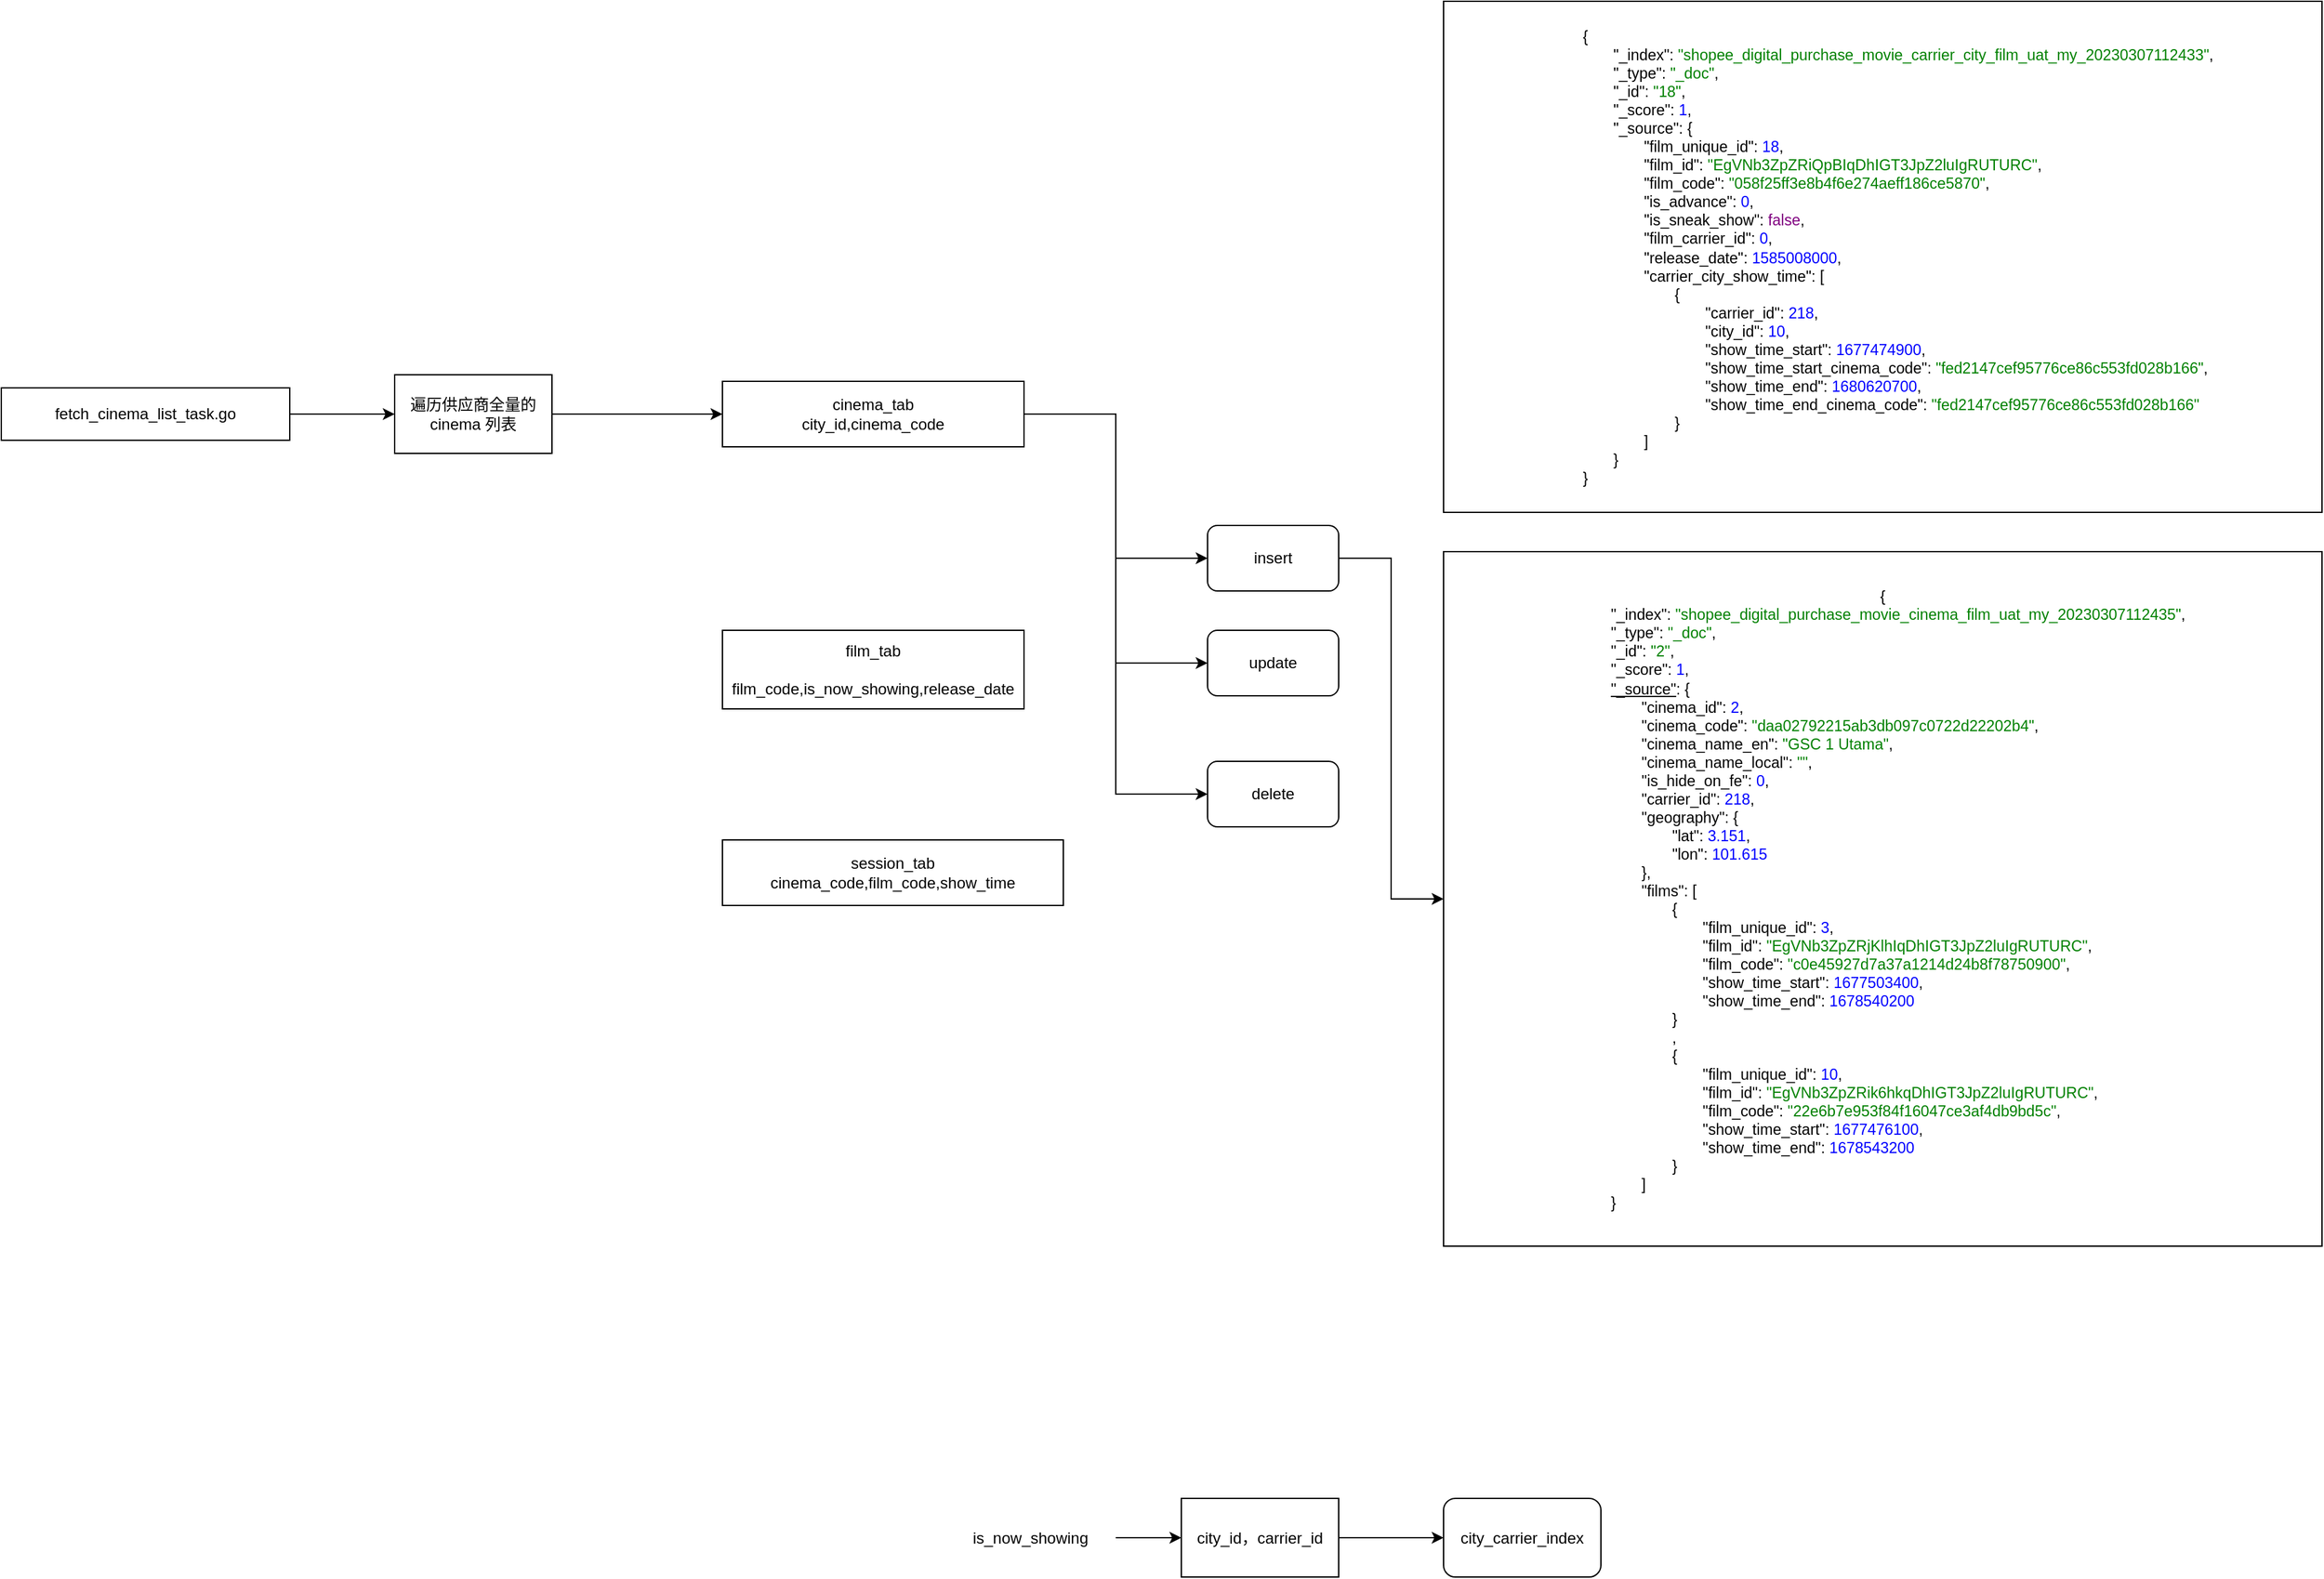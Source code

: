 <mxfile version="21.2.1" type="github" pages="2">
  <diagram name="第 1 页" id="KXvRIJieRz1xJ87ILZrd">
    <mxGraphModel dx="3645" dy="836" grid="1" gridSize="10" guides="1" tooltips="1" connect="1" arrows="1" fold="1" page="1" pageScale="1" pageWidth="2339" pageHeight="3300" math="0" shadow="0">
      <root>
        <mxCell id="0" />
        <mxCell id="1" parent="0" />
        <mxCell id="7sC5b3kH_huM1lef9ynQ-4" style="edgeStyle=orthogonalEdgeStyle;rounded=1;orthogonalLoop=1;jettySize=auto;html=1;exitX=1;exitY=0.5;exitDx=0;exitDy=0;entryX=0;entryY=0.5;entryDx=0;entryDy=0;" parent="1" source="7sC5b3kH_huM1lef9ynQ-1" target="7sC5b3kH_huM1lef9ynQ-2" edge="1">
          <mxGeometry relative="1" as="geometry" />
        </mxCell>
        <mxCell id="7sC5b3kH_huM1lef9ynQ-1" value="fetch_cinema_list_task.go" style="rounded=0;whiteSpace=wrap;html=1;" parent="1" vertex="1">
          <mxGeometry x="-190" y="555" width="220" height="40" as="geometry" />
        </mxCell>
        <mxCell id="7sC5b3kH_huM1lef9ynQ-8" style="edgeStyle=orthogonalEdgeStyle;rounded=0;orthogonalLoop=1;jettySize=auto;html=1;exitX=1;exitY=0.5;exitDx=0;exitDy=0;entryX=0;entryY=0.5;entryDx=0;entryDy=0;" parent="1" source="7sC5b3kH_huM1lef9ynQ-2" target="7sC5b3kH_huM1lef9ynQ-7" edge="1">
          <mxGeometry relative="1" as="geometry" />
        </mxCell>
        <mxCell id="7sC5b3kH_huM1lef9ynQ-2" value="遍历供应商全量的cinema 列表" style="rounded=0;whiteSpace=wrap;html=1;" parent="1" vertex="1">
          <mxGeometry x="110" y="545" width="120" height="60" as="geometry" />
        </mxCell>
        <mxCell id="7sC5b3kH_huM1lef9ynQ-18" style="edgeStyle=orthogonalEdgeStyle;rounded=0;orthogonalLoop=1;jettySize=auto;html=1;exitX=1;exitY=0.5;exitDx=0;exitDy=0;entryX=0;entryY=0.5;entryDx=0;entryDy=0;" parent="1" source="7sC5b3kH_huM1lef9ynQ-7" target="7sC5b3kH_huM1lef9ynQ-16" edge="1">
          <mxGeometry relative="1" as="geometry" />
        </mxCell>
        <mxCell id="7sC5b3kH_huM1lef9ynQ-19" style="edgeStyle=orthogonalEdgeStyle;rounded=0;orthogonalLoop=1;jettySize=auto;html=1;exitX=1;exitY=0.5;exitDx=0;exitDy=0;entryX=0;entryY=0.5;entryDx=0;entryDy=0;" parent="1" source="7sC5b3kH_huM1lef9ynQ-7" target="7sC5b3kH_huM1lef9ynQ-17" edge="1">
          <mxGeometry relative="1" as="geometry" />
        </mxCell>
        <mxCell id="7sC5b3kH_huM1lef9ynQ-24" style="edgeStyle=orthogonalEdgeStyle;rounded=0;orthogonalLoop=1;jettySize=auto;html=1;exitX=1;exitY=0.5;exitDx=0;exitDy=0;entryX=0;entryY=0.5;entryDx=0;entryDy=0;" parent="1" source="7sC5b3kH_huM1lef9ynQ-7" target="7sC5b3kH_huM1lef9ynQ-23" edge="1">
          <mxGeometry relative="1" as="geometry" />
        </mxCell>
        <mxCell id="7sC5b3kH_huM1lef9ynQ-7" value="cinema_tab&lt;br&gt;city_id,cinema_code" style="rounded=0;whiteSpace=wrap;html=1;" parent="1" vertex="1">
          <mxGeometry x="360" y="550" width="230" height="50" as="geometry" />
        </mxCell>
        <mxCell id="7sC5b3kH_huM1lef9ynQ-11" value="film_tab&lt;br&gt;&lt;br&gt;film_code,is_now_showing,release_date" style="rounded=0;whiteSpace=wrap;html=1;" parent="1" vertex="1">
          <mxGeometry x="360" y="740" width="230" height="60" as="geometry" />
        </mxCell>
        <mxCell id="7sC5b3kH_huM1lef9ynQ-12" value="session_tab&lt;br&gt;cinema_code,film_code,show_time" style="rounded=0;whiteSpace=wrap;html=1;" parent="1" vertex="1">
          <mxGeometry x="360" y="900" width="260" height="50" as="geometry" />
        </mxCell>
        <mxCell id="7sC5b3kH_huM1lef9ynQ-13" value="&lt;meta charset=&quot;utf-8&quot;&gt;&lt;ul style=&quot;margin: 0px; padding: 0px 0px 0px 2em; list-style: none; color: rgb(0, 0, 0); font-family: Verdana, sans-serif; font-size: 11.68px; font-style: normal; font-variant-ligatures: normal; font-variant-caps: normal; font-weight: 400; letter-spacing: normal; orphans: 2; text-align: left; text-indent: 0px; text-transform: none; widows: 2; word-spacing: 0px; -webkit-text-stroke-width: 0px; text-decoration-thickness: initial; text-decoration-style: initial; text-decoration-color: initial;&quot; class=&quot;uiJsonPretty-array&quot;&gt;&lt;li style=&quot;padding: 0px; margin: 0px;&quot; class=&quot;expando&quot;&gt;{&lt;ul style=&quot;margin: 0px; padding: 0px 0px 0px 2em; list-style: none;&quot; class=&quot;uiJsonPretty-object&quot;&gt;&lt;li style=&quot;padding: 0px; margin: 0px;&quot; class=&quot;&quot;&gt;&lt;span class=&quot;uiJsonPretty-name&quot;&gt;&quot;_index&quot;&lt;/span&gt;:&lt;span&gt;&amp;nbsp;&lt;/span&gt;&lt;span style=&quot;color: green;&quot; class=&quot;uiJsonPretty-string&quot;&gt;&quot;shopee_digital_purchase_movie_carrier_city_film_uat_my_20230307112433&quot;&lt;/span&gt;,&lt;/li&gt;&lt;li style=&quot;padding: 0px; margin: 0px;&quot; class=&quot;&quot;&gt;&lt;span class=&quot;uiJsonPretty-name&quot;&gt;&quot;_type&quot;&lt;/span&gt;:&lt;span&gt;&amp;nbsp;&lt;/span&gt;&lt;span style=&quot;color: green;&quot; class=&quot;uiJsonPretty-string&quot;&gt;&quot;_doc&quot;&lt;/span&gt;,&lt;/li&gt;&lt;li style=&quot;padding: 0px; margin: 0px;&quot; class=&quot;&quot;&gt;&lt;span class=&quot;uiJsonPretty-name&quot;&gt;&quot;_id&quot;&lt;/span&gt;:&lt;span&gt;&amp;nbsp;&lt;/span&gt;&lt;span style=&quot;color: green;&quot; class=&quot;uiJsonPretty-string&quot;&gt;&quot;18&quot;&lt;/span&gt;,&lt;/li&gt;&lt;li style=&quot;padding: 0px; margin: 0px;&quot; class=&quot;&quot;&gt;&lt;span class=&quot;uiJsonPretty-name&quot;&gt;&quot;_score&quot;&lt;/span&gt;:&lt;span&gt;&amp;nbsp;&lt;/span&gt;&lt;span style=&quot;color: blue;&quot; class=&quot;uiJsonPretty-number&quot;&gt;1&lt;/span&gt;,&lt;/li&gt;&lt;li style=&quot;padding: 0px; margin: 0px;&quot; class=&quot;expando&quot;&gt;&lt;span style=&quot;cursor: pointer;&quot; class=&quot;uiJsonPretty-name&quot;&gt;&quot;_source&quot;&lt;/span&gt;:&lt;span&gt;&amp;nbsp;&lt;/span&gt;{&lt;ul style=&quot;margin: 0px; padding: 0px 0px 0px 2em; list-style: none;&quot; class=&quot;uiJsonPretty-object&quot;&gt;&lt;li style=&quot;padding: 0px; margin: 0px;&quot; class=&quot;&quot;&gt;&lt;span class=&quot;uiJsonPretty-name&quot;&gt;&quot;film_unique_id&quot;&lt;/span&gt;:&lt;span&gt;&amp;nbsp;&lt;/span&gt;&lt;span style=&quot;color: blue;&quot; class=&quot;uiJsonPretty-number&quot;&gt;18&lt;/span&gt;,&lt;/li&gt;&lt;li style=&quot;padding: 0px; margin: 0px;&quot; class=&quot;&quot;&gt;&lt;span class=&quot;uiJsonPretty-name&quot;&gt;&quot;film_id&quot;&lt;/span&gt;:&lt;span&gt;&amp;nbsp;&lt;/span&gt;&lt;span style=&quot;color: green;&quot; class=&quot;uiJsonPretty-string&quot;&gt;&quot;EgVNb3ZpZRiQpBIqDhIGT3JpZ2luIgRUTURC&quot;&lt;/span&gt;,&lt;/li&gt;&lt;li style=&quot;padding: 0px; margin: 0px;&quot; class=&quot;&quot;&gt;&lt;span class=&quot;uiJsonPretty-name&quot;&gt;&quot;film_code&quot;&lt;/span&gt;:&lt;span&gt;&amp;nbsp;&lt;/span&gt;&lt;span style=&quot;color: green;&quot; class=&quot;uiJsonPretty-string&quot;&gt;&quot;058f25ff3e8b4f6e274aeff186ce5870&quot;&lt;/span&gt;,&lt;/li&gt;&lt;li style=&quot;padding: 0px; margin: 0px;&quot; class=&quot;&quot;&gt;&lt;span class=&quot;uiJsonPretty-name&quot;&gt;&quot;is_advance&quot;&lt;/span&gt;:&lt;span&gt;&amp;nbsp;&lt;/span&gt;&lt;span style=&quot;color: blue;&quot; class=&quot;uiJsonPretty-number&quot;&gt;0&lt;/span&gt;,&lt;/li&gt;&lt;li style=&quot;padding: 0px; margin: 0px;&quot; class=&quot;&quot;&gt;&lt;span class=&quot;uiJsonPretty-name&quot;&gt;&quot;is_sneak_show&quot;&lt;/span&gt;:&lt;span&gt;&amp;nbsp;&lt;/span&gt;&lt;span style=&quot;color: purple;&quot; class=&quot;uiJsonPretty-boolean&quot;&gt;false&lt;/span&gt;,&lt;/li&gt;&lt;li style=&quot;padding: 0px; margin: 0px;&quot; class=&quot;&quot;&gt;&lt;span class=&quot;uiJsonPretty-name&quot;&gt;&quot;film_carrier_id&quot;&lt;/span&gt;:&lt;span&gt;&amp;nbsp;&lt;/span&gt;&lt;span style=&quot;color: blue;&quot; class=&quot;uiJsonPretty-number&quot;&gt;0&lt;/span&gt;,&lt;/li&gt;&lt;li style=&quot;padding: 0px; margin: 0px;&quot; class=&quot;&quot;&gt;&lt;span class=&quot;uiJsonPretty-name&quot;&gt;&quot;release_date&quot;&lt;/span&gt;:&lt;span&gt;&amp;nbsp;&lt;/span&gt;&lt;span style=&quot;color: blue;&quot; class=&quot;uiJsonPretty-number&quot;&gt;1585008000&lt;/span&gt;,&lt;/li&gt;&lt;li style=&quot;padding: 0px; margin: 0px;&quot; class=&quot;expando&quot;&gt;&lt;span style=&quot;cursor: pointer;&quot; class=&quot;uiJsonPretty-name&quot;&gt;&quot;carrier_city_show_time&quot;&lt;/span&gt;:&lt;span&gt;&amp;nbsp;&lt;/span&gt;[&lt;ul style=&quot;margin: 0px; padding: 0px 0px 0px 2em; list-style: none;&quot; class=&quot;uiJsonPretty-array&quot;&gt;&lt;li style=&quot;padding: 0px; margin: 0px;&quot; class=&quot;expando&quot;&gt;{&lt;ul style=&quot;margin: 0px; padding: 0px 0px 0px 2em; list-style: none;&quot; class=&quot;uiJsonPretty-object&quot;&gt;&lt;li style=&quot;padding: 0px; margin: 0px;&quot; class=&quot;&quot;&gt;&lt;span class=&quot;uiJsonPretty-name&quot;&gt;&quot;carrier_id&quot;&lt;/span&gt;:&lt;span&gt;&amp;nbsp;&lt;/span&gt;&lt;span style=&quot;color: blue;&quot; class=&quot;uiJsonPretty-number&quot;&gt;218&lt;/span&gt;,&lt;/li&gt;&lt;li style=&quot;padding: 0px; margin: 0px;&quot; class=&quot;&quot;&gt;&lt;span class=&quot;uiJsonPretty-name&quot;&gt;&quot;city_id&quot;&lt;/span&gt;:&lt;span&gt;&amp;nbsp;&lt;/span&gt;&lt;span style=&quot;color: blue;&quot; class=&quot;uiJsonPretty-number&quot;&gt;10&lt;/span&gt;,&lt;/li&gt;&lt;li style=&quot;padding: 0px; margin: 0px;&quot; class=&quot;&quot;&gt;&lt;span class=&quot;uiJsonPretty-name&quot;&gt;&quot;show_time_start&quot;&lt;/span&gt;:&lt;span&gt;&amp;nbsp;&lt;/span&gt;&lt;span style=&quot;color: blue;&quot; class=&quot;uiJsonPretty-number&quot;&gt;1677474900&lt;/span&gt;,&lt;/li&gt;&lt;li style=&quot;padding: 0px; margin: 0px;&quot; class=&quot;&quot;&gt;&lt;span class=&quot;uiJsonPretty-name&quot;&gt;&quot;show_time_start_cinema_code&quot;&lt;/span&gt;:&lt;span&gt;&amp;nbsp;&lt;/span&gt;&lt;span style=&quot;color: green;&quot; class=&quot;uiJsonPretty-string&quot;&gt;&quot;fed2147cef95776ce86c553fd028b166&quot;&lt;/span&gt;,&lt;/li&gt;&lt;li style=&quot;padding: 0px; margin: 0px;&quot; class=&quot;&quot;&gt;&lt;span class=&quot;uiJsonPretty-name&quot;&gt;&quot;show_time_end&quot;&lt;/span&gt;:&lt;span&gt;&amp;nbsp;&lt;/span&gt;&lt;span style=&quot;color: blue;&quot; class=&quot;uiJsonPretty-number&quot;&gt;1680620700&lt;/span&gt;,&lt;/li&gt;&lt;li style=&quot;padding: 0px; margin: 0px;&quot; class=&quot;&quot;&gt;&lt;span class=&quot;uiJsonPretty-name&quot;&gt;&quot;show_time_end_cinema_code&quot;&lt;/span&gt;:&lt;span&gt;&amp;nbsp;&lt;/span&gt;&lt;span style=&quot;color: green;&quot; class=&quot;uiJsonPretty-string&quot;&gt;&quot;fed2147cef95776ce86c553fd028b166&quot;&lt;/span&gt;&lt;/li&gt;&lt;/ul&gt;}&lt;/li&gt;&lt;/ul&gt;]&lt;/li&gt;&lt;/ul&gt;}&lt;/li&gt;&lt;/ul&gt;}&lt;/li&gt;&lt;/ul&gt;" style="rounded=0;whiteSpace=wrap;html=1;" parent="1" vertex="1">
          <mxGeometry x="910" y="260" width="670" height="390" as="geometry" />
        </mxCell>
        <mxCell id="7sC5b3kH_huM1lef9ynQ-14" value="{&lt;ul style=&quot;margin: 0px; padding: 0px 0px 0px 2em; list-style: none; font-family: Verdana, sans-serif; font-size: 11.68px; text-align: left;&quot; class=&quot;uiJsonPretty-object&quot;&gt;&lt;li style=&quot;padding: 0px; margin: 0px;&quot; class=&quot;&quot;&gt;&lt;span class=&quot;uiJsonPretty-name&quot;&gt;&quot;_index&quot;&lt;/span&gt;:&amp;nbsp;&lt;span style=&quot;color: green;&quot; class=&quot;uiJsonPretty-string&quot;&gt;&quot;shopee_digital_purchase_movie_cinema_film_uat_my_20230307112435&quot;&lt;/span&gt;,&lt;/li&gt;&lt;li style=&quot;padding: 0px; margin: 0px;&quot; class=&quot;&quot;&gt;&lt;span class=&quot;uiJsonPretty-name&quot;&gt;&quot;_type&quot;&lt;/span&gt;:&amp;nbsp;&lt;span style=&quot;color: green;&quot; class=&quot;uiJsonPretty-string&quot;&gt;&quot;_doc&quot;&lt;/span&gt;,&lt;/li&gt;&lt;li style=&quot;padding: 0px; margin: 0px;&quot; class=&quot;&quot;&gt;&lt;span class=&quot;uiJsonPretty-name&quot;&gt;&quot;_id&quot;&lt;/span&gt;:&amp;nbsp;&lt;span style=&quot;color: green;&quot; class=&quot;uiJsonPretty-string&quot;&gt;&quot;2&quot;&lt;/span&gt;,&lt;/li&gt;&lt;li style=&quot;padding: 0px; margin: 0px;&quot; class=&quot;&quot;&gt;&lt;span class=&quot;uiJsonPretty-name&quot;&gt;&quot;_score&quot;&lt;/span&gt;:&amp;nbsp;&lt;span style=&quot;color: blue;&quot; class=&quot;uiJsonPretty-number&quot;&gt;1&lt;/span&gt;,&lt;/li&gt;&lt;li style=&quot;padding: 0px; margin: 0px;&quot; class=&quot;expando&quot;&gt;&lt;span style=&quot;cursor: pointer; text-decoration-line: underline;&quot; class=&quot;uiJsonPretty-name&quot;&gt;&quot;_source&quot;&lt;/span&gt;:&amp;nbsp;{&lt;ul style=&quot;margin: 0px; padding: 0px 0px 0px 2em; list-style: none;&quot; class=&quot;uiJsonPretty-object&quot;&gt;&lt;li style=&quot;padding: 0px; margin: 0px;&quot; class=&quot;&quot;&gt;&lt;span class=&quot;uiJsonPretty-name&quot;&gt;&quot;cinema_id&quot;&lt;/span&gt;:&amp;nbsp;&lt;span style=&quot;color: blue;&quot; class=&quot;uiJsonPretty-number&quot;&gt;2&lt;/span&gt;,&lt;/li&gt;&lt;li style=&quot;padding: 0px; margin: 0px;&quot; class=&quot;&quot;&gt;&lt;span class=&quot;uiJsonPretty-name&quot;&gt;&quot;cinema_code&quot;&lt;/span&gt;:&amp;nbsp;&lt;span style=&quot;color: green;&quot; class=&quot;uiJsonPretty-string&quot;&gt;&quot;daa02792215ab3db097c0722d22202b4&quot;&lt;/span&gt;,&lt;/li&gt;&lt;li style=&quot;padding: 0px; margin: 0px;&quot; class=&quot;&quot;&gt;&lt;span class=&quot;uiJsonPretty-name&quot;&gt;&quot;cinema_name_en&quot;&lt;/span&gt;:&amp;nbsp;&lt;span style=&quot;color: green;&quot; class=&quot;uiJsonPretty-string&quot;&gt;&quot;GSC 1 Utama&quot;&lt;/span&gt;,&lt;/li&gt;&lt;li style=&quot;padding: 0px; margin: 0px;&quot; class=&quot;&quot;&gt;&lt;span class=&quot;uiJsonPretty-name&quot;&gt;&quot;cinema_name_local&quot;&lt;/span&gt;:&amp;nbsp;&lt;span style=&quot;color: green;&quot; class=&quot;uiJsonPretty-string&quot;&gt;&quot;&quot;&lt;/span&gt;,&lt;/li&gt;&lt;li style=&quot;padding: 0px; margin: 0px;&quot; class=&quot;&quot;&gt;&lt;span class=&quot;uiJsonPretty-name&quot;&gt;&quot;is_hide_on_fe&quot;&lt;/span&gt;:&amp;nbsp;&lt;span style=&quot;color: blue;&quot; class=&quot;uiJsonPretty-number&quot;&gt;0&lt;/span&gt;,&lt;/li&gt;&lt;li style=&quot;padding: 0px; margin: 0px;&quot; class=&quot;&quot;&gt;&lt;span class=&quot;uiJsonPretty-name&quot;&gt;&quot;carrier_id&quot;&lt;/span&gt;:&amp;nbsp;&lt;span style=&quot;color: blue;&quot; class=&quot;uiJsonPretty-number&quot;&gt;218&lt;/span&gt;,&lt;/li&gt;&lt;li style=&quot;padding: 0px; margin: 0px;&quot; class=&quot;expando&quot;&gt;&lt;span style=&quot;cursor: pointer;&quot; class=&quot;uiJsonPretty-name&quot;&gt;&quot;geography&quot;&lt;/span&gt;:&amp;nbsp;{&lt;ul style=&quot;margin: 0px; padding: 0px 0px 0px 2em; list-style: none;&quot; class=&quot;uiJsonPretty-object&quot;&gt;&lt;li style=&quot;padding: 0px; margin: 0px;&quot; class=&quot;&quot;&gt;&lt;span class=&quot;uiJsonPretty-name&quot;&gt;&quot;lat&quot;&lt;/span&gt;:&amp;nbsp;&lt;span style=&quot;color: blue;&quot; class=&quot;uiJsonPretty-number&quot;&gt;3.151&lt;/span&gt;,&lt;/li&gt;&lt;li style=&quot;padding: 0px; margin: 0px;&quot; class=&quot;&quot;&gt;&lt;span class=&quot;uiJsonPretty-name&quot;&gt;&quot;lon&quot;&lt;/span&gt;:&amp;nbsp;&lt;span style=&quot;color: blue;&quot; class=&quot;uiJsonPretty-number&quot;&gt;101.615&lt;/span&gt;&lt;/li&gt;&lt;/ul&gt;},&lt;/li&gt;&lt;li style=&quot;padding: 0px; margin: 0px;&quot; class=&quot;expando&quot;&gt;&lt;span style=&quot;cursor: pointer;&quot; class=&quot;uiJsonPretty-name&quot;&gt;&quot;films&quot;&lt;/span&gt;:&amp;nbsp;[&lt;ul style=&quot;margin: 0px; padding: 0px 0px 0px 2em; list-style: none;&quot; class=&quot;uiJsonPretty-array&quot;&gt;&lt;li style=&quot;padding: 0px; margin: 0px;&quot; class=&quot;expando&quot;&gt;{&lt;ul style=&quot;margin: 0px; padding: 0px 0px 0px 2em; list-style: none;&quot; class=&quot;uiJsonPretty-object&quot;&gt;&lt;li style=&quot;padding: 0px; margin: 0px;&quot; class=&quot;&quot;&gt;&lt;span class=&quot;uiJsonPretty-name&quot;&gt;&quot;film_unique_id&quot;&lt;/span&gt;:&amp;nbsp;&lt;span style=&quot;color: blue;&quot; class=&quot;uiJsonPretty-number&quot;&gt;3&lt;/span&gt;,&lt;/li&gt;&lt;li style=&quot;padding: 0px; margin: 0px;&quot; class=&quot;&quot;&gt;&lt;span class=&quot;uiJsonPretty-name&quot;&gt;&quot;film_id&quot;&lt;/span&gt;:&amp;nbsp;&lt;span style=&quot;color: green;&quot; class=&quot;uiJsonPretty-string&quot;&gt;&quot;EgVNb3ZpZRjKlhIqDhIGT3JpZ2luIgRUTURC&quot;&lt;/span&gt;,&lt;/li&gt;&lt;li style=&quot;padding: 0px; margin: 0px;&quot; class=&quot;&quot;&gt;&lt;span class=&quot;uiJsonPretty-name&quot;&gt;&quot;film_code&quot;&lt;/span&gt;:&amp;nbsp;&lt;span style=&quot;color: green;&quot; class=&quot;uiJsonPretty-string&quot;&gt;&quot;c0e45927d7a37a1214d24b8f78750900&quot;&lt;/span&gt;,&lt;/li&gt;&lt;li style=&quot;padding: 0px; margin: 0px;&quot; class=&quot;&quot;&gt;&lt;span class=&quot;uiJsonPretty-name&quot;&gt;&quot;show_time_start&quot;&lt;/span&gt;:&amp;nbsp;&lt;span style=&quot;color: blue;&quot; class=&quot;uiJsonPretty-number&quot;&gt;1677503400&lt;/span&gt;,&lt;/li&gt;&lt;li style=&quot;padding: 0px; margin: 0px;&quot; class=&quot;&quot;&gt;&lt;span class=&quot;uiJsonPretty-name&quot;&gt;&quot;show_time_end&quot;&lt;/span&gt;:&amp;nbsp;&lt;span style=&quot;color: blue;&quot; class=&quot;uiJsonPretty-number&quot;&gt;1678540200&lt;/span&gt;&lt;/li&gt;&lt;/ul&gt;}&lt;/li&gt;,&lt;li style=&quot;padding: 0px; margin: 0px;&quot; class=&quot;expando&quot;&gt;{&lt;ul style=&quot;margin: 0px; padding: 0px 0px 0px 2em; list-style: none;&quot; class=&quot;uiJsonPretty-object&quot;&gt;&lt;li style=&quot;padding: 0px; margin: 0px;&quot; class=&quot;&quot;&gt;&lt;span class=&quot;uiJsonPretty-name&quot;&gt;&quot;film_unique_id&quot;&lt;/span&gt;:&amp;nbsp;&lt;span style=&quot;color: blue;&quot; class=&quot;uiJsonPretty-number&quot;&gt;10&lt;/span&gt;,&lt;/li&gt;&lt;li style=&quot;padding: 0px; margin: 0px;&quot; class=&quot;&quot;&gt;&lt;span class=&quot;uiJsonPretty-name&quot;&gt;&quot;film_id&quot;&lt;/span&gt;:&amp;nbsp;&lt;span style=&quot;color: green;&quot; class=&quot;uiJsonPretty-string&quot;&gt;&quot;EgVNb3ZpZRik6hkqDhIGT3JpZ2luIgRUTURC&quot;&lt;/span&gt;,&lt;/li&gt;&lt;li style=&quot;padding: 0px; margin: 0px;&quot; class=&quot;&quot;&gt;&lt;span class=&quot;uiJsonPretty-name&quot;&gt;&quot;film_code&quot;&lt;/span&gt;:&amp;nbsp;&lt;span style=&quot;color: green;&quot; class=&quot;uiJsonPretty-string&quot;&gt;&quot;22e6b7e953f84f16047ce3af4db9bd5c&quot;&lt;/span&gt;,&lt;/li&gt;&lt;li style=&quot;padding: 0px; margin: 0px;&quot; class=&quot;&quot;&gt;&lt;span class=&quot;uiJsonPretty-name&quot;&gt;&quot;show_time_start&quot;&lt;/span&gt;:&amp;nbsp;&lt;span style=&quot;color: blue;&quot; class=&quot;uiJsonPretty-number&quot;&gt;1677476100&lt;/span&gt;,&lt;/li&gt;&lt;li style=&quot;padding: 0px; margin: 0px;&quot; class=&quot;&quot;&gt;&lt;span class=&quot;uiJsonPretty-name&quot;&gt;&quot;show_time_end&quot;&lt;/span&gt;:&amp;nbsp;&lt;span style=&quot;color: blue;&quot; class=&quot;uiJsonPretty-number&quot;&gt;1678543200&lt;/span&gt;&lt;/li&gt;&lt;/ul&gt;}&lt;/li&gt;&lt;/ul&gt;]&lt;/li&gt;&lt;/ul&gt;}&lt;/li&gt;&lt;/ul&gt;&lt;span style=&quot;font-family: Verdana, sans-serif; font-size: 11.68px; text-align: left;&quot;&gt;&lt;/span&gt;" style="rounded=0;whiteSpace=wrap;html=1;" parent="1" vertex="1">
          <mxGeometry x="910" y="680" width="670" height="530" as="geometry" />
        </mxCell>
        <mxCell id="7sC5b3kH_huM1lef9ynQ-25" style="edgeStyle=orthogonalEdgeStyle;rounded=0;orthogonalLoop=1;jettySize=auto;html=1;exitX=1;exitY=0.5;exitDx=0;exitDy=0;" parent="1" source="7sC5b3kH_huM1lef9ynQ-16" target="7sC5b3kH_huM1lef9ynQ-14" edge="1">
          <mxGeometry relative="1" as="geometry" />
        </mxCell>
        <mxCell id="7sC5b3kH_huM1lef9ynQ-16" value="insert" style="rounded=1;whiteSpace=wrap;html=1;" parent="1" vertex="1">
          <mxGeometry x="730" y="660" width="100" height="50" as="geometry" />
        </mxCell>
        <mxCell id="7sC5b3kH_huM1lef9ynQ-17" value="update" style="rounded=1;whiteSpace=wrap;html=1;" parent="1" vertex="1">
          <mxGeometry x="730" y="740" width="100" height="50" as="geometry" />
        </mxCell>
        <mxCell id="7sC5b3kH_huM1lef9ynQ-23" value="delete" style="rounded=1;whiteSpace=wrap;html=1;" parent="1" vertex="1">
          <mxGeometry x="730" y="840" width="100" height="50" as="geometry" />
        </mxCell>
        <mxCell id="7sC5b3kH_huM1lef9ynQ-32" style="edgeStyle=orthogonalEdgeStyle;rounded=0;orthogonalLoop=1;jettySize=auto;html=1;exitX=1;exitY=0.5;exitDx=0;exitDy=0;entryX=0;entryY=0.5;entryDx=0;entryDy=0;" parent="1" source="7sC5b3kH_huM1lef9ynQ-28" target="7sC5b3kH_huM1lef9ynQ-31" edge="1">
          <mxGeometry relative="1" as="geometry" />
        </mxCell>
        <mxCell id="7sC5b3kH_huM1lef9ynQ-28" value="city_id，carrier_id" style="rounded=0;whiteSpace=wrap;html=1;" parent="1" vertex="1">
          <mxGeometry x="710" y="1402.5" width="120" height="60" as="geometry" />
        </mxCell>
        <mxCell id="7sC5b3kH_huM1lef9ynQ-30" style="edgeStyle=orthogonalEdgeStyle;rounded=0;orthogonalLoop=1;jettySize=auto;html=1;exitX=1;exitY=0.5;exitDx=0;exitDy=0;" parent="1" source="7sC5b3kH_huM1lef9ynQ-29" target="7sC5b3kH_huM1lef9ynQ-28" edge="1">
          <mxGeometry relative="1" as="geometry" />
        </mxCell>
        <mxCell id="7sC5b3kH_huM1lef9ynQ-29" value="is_now_showing" style="text;html=1;strokeColor=none;fillColor=none;align=center;verticalAlign=middle;whiteSpace=wrap;rounded=0;" parent="1" vertex="1">
          <mxGeometry x="530" y="1415" width="130" height="35" as="geometry" />
        </mxCell>
        <mxCell id="7sC5b3kH_huM1lef9ynQ-31" value="city_carrier_index" style="rounded=1;whiteSpace=wrap;html=1;" parent="1" vertex="1">
          <mxGeometry x="910" y="1402.5" width="120" height="60" as="geometry" />
        </mxCell>
      </root>
    </mxGraphModel>
  </diagram>
  <diagram id="mDrYrZBNOMfWHWwb3kNN" name="同步架构梳理">
    <mxGraphModel dx="1451" dy="929" grid="1" gridSize="10" guides="1" tooltips="1" connect="1" arrows="1" fold="1" page="1" pageScale="1" pageWidth="3300" pageHeight="4681" math="0" shadow="0">
      <root>
        <mxCell id="0" />
        <mxCell id="1" parent="0" />
        <mxCell id="oreZLYcehJvO5kCltCHs-40" style="edgeStyle=orthogonalEdgeStyle;rounded=1;orthogonalLoop=1;jettySize=auto;html=1;exitX=1;exitY=0.5;exitDx=0;exitDy=0;entryX=0;entryY=0.5;entryDx=0;entryDy=0;entryPerimeter=0;" edge="1" parent="1" source="oreZLYcehJvO5kCltCHs-30" target="oreZLYcehJvO5kCltCHs-21">
          <mxGeometry relative="1" as="geometry" />
        </mxCell>
        <mxCell id="oreZLYcehJvO5kCltCHs-41" style="edgeStyle=orthogonalEdgeStyle;rounded=1;orthogonalLoop=1;jettySize=auto;html=1;exitX=1;exitY=0.5;exitDx=0;exitDy=0;entryX=0;entryY=0;entryDx=0;entryDy=45;entryPerimeter=0;" edge="1" parent="1" source="oreZLYcehJvO5kCltCHs-30" target="oreZLYcehJvO5kCltCHs-25">
          <mxGeometry relative="1" as="geometry" />
        </mxCell>
        <mxCell id="oreZLYcehJvO5kCltCHs-42" style="edgeStyle=orthogonalEdgeStyle;rounded=1;orthogonalLoop=1;jettySize=auto;html=1;exitX=1;exitY=0.5;exitDx=0;exitDy=0;entryX=0;entryY=0;entryDx=0;entryDy=45;entryPerimeter=0;" edge="1" parent="1" source="oreZLYcehJvO5kCltCHs-30" target="oreZLYcehJvO5kCltCHs-27">
          <mxGeometry relative="1" as="geometry" />
        </mxCell>
        <mxCell id="oreZLYcehJvO5kCltCHs-43" style="edgeStyle=orthogonalEdgeStyle;rounded=1;orthogonalLoop=1;jettySize=auto;html=1;exitX=1;exitY=0.5;exitDx=0;exitDy=0;entryX=0.07;entryY=0.4;entryDx=0;entryDy=0;entryPerimeter=0;" edge="1" parent="1" source="oreZLYcehJvO5kCltCHs-30" target="oreZLYcehJvO5kCltCHs-28">
          <mxGeometry relative="1" as="geometry" />
        </mxCell>
        <mxCell id="oreZLYcehJvO5kCltCHs-30" value="" style="rounded=0;whiteSpace=wrap;html=1;" vertex="1" parent="1">
          <mxGeometry x="520" y="1140" width="170" height="350" as="geometry" />
        </mxCell>
        <mxCell id="JkIOindeOVRM-ZdEtbYn-7" style="edgeStyle=orthogonalEdgeStyle;rounded=1;orthogonalLoop=1;jettySize=auto;html=1;exitX=1;exitY=0.5;exitDx=0;exitDy=0;entryX=0;entryY=0.5;entryDx=0;entryDy=0;" parent="1" source="JkIOindeOVRM-ZdEtbYn-1" target="JkIOindeOVRM-ZdEtbYn-3" edge="1">
          <mxGeometry relative="1" as="geometry" />
        </mxCell>
        <mxCell id="JkIOindeOVRM-ZdEtbYn-1" value="internal-api" style="rounded=1;whiteSpace=wrap;html=1;" parent="1" vertex="1">
          <mxGeometry x="330" y="240" width="100" height="40" as="geometry" />
        </mxCell>
        <mxCell id="JkIOindeOVRM-ZdEtbYn-8" style="edgeStyle=orthogonalEdgeStyle;rounded=0;orthogonalLoop=1;jettySize=auto;html=1;exitX=1;exitY=0.5;exitDx=0;exitDy=0;" parent="1" source="JkIOindeOVRM-ZdEtbYn-3" target="JkIOindeOVRM-ZdEtbYn-4" edge="1">
          <mxGeometry relative="1" as="geometry" />
        </mxCell>
        <mxCell id="JkIOindeOVRM-ZdEtbYn-3" value="item-server" style="rounded=1;whiteSpace=wrap;html=1;" parent="1" vertex="1">
          <mxGeometry x="490" y="280" width="100" height="40" as="geometry" />
        </mxCell>
        <mxCell id="oreZLYcehJvO5kCltCHs-9" style="edgeStyle=orthogonalEdgeStyle;rounded=0;orthogonalLoop=1;jettySize=auto;html=1;exitX=1;exitY=0.5;exitDx=0;exitDy=0;exitPerimeter=0;" edge="1" parent="1" source="JkIOindeOVRM-ZdEtbYn-4" target="JkIOindeOVRM-ZdEtbYn-16">
          <mxGeometry relative="1" as="geometry" />
        </mxCell>
        <mxCell id="oreZLYcehJvO5kCltCHs-10" value="binlog" style="edgeLabel;html=1;align=center;verticalAlign=middle;resizable=0;points=[];" vertex="1" connectable="0" parent="oreZLYcehJvO5kCltCHs-9">
          <mxGeometry x="0.015" y="-1" relative="1" as="geometry">
            <mxPoint as="offset" />
          </mxGeometry>
        </mxCell>
        <mxCell id="JkIOindeOVRM-ZdEtbYn-4" value="DB" style="shape=cylinder3;whiteSpace=wrap;html=1;boundedLbl=1;backgroundOutline=1;size=15;" parent="1" vertex="1">
          <mxGeometry x="650" y="260" width="60" height="80" as="geometry" />
        </mxCell>
        <mxCell id="JkIOindeOVRM-ZdEtbYn-6" style="edgeStyle=orthogonalEdgeStyle;rounded=1;orthogonalLoop=1;jettySize=auto;html=1;exitX=1;exitY=0.5;exitDx=0;exitDy=0;entryX=0;entryY=0.5;entryDx=0;entryDy=0;" parent="1" source="JkIOindeOVRM-ZdEtbYn-5" target="JkIOindeOVRM-ZdEtbYn-1" edge="1">
          <mxGeometry relative="1" as="geometry" />
        </mxCell>
        <mxCell id="JkIOindeOVRM-ZdEtbYn-5" value="hub" style="rounded=1;whiteSpace=wrap;html=1;" parent="1" vertex="1">
          <mxGeometry x="180" y="235" width="100" height="50" as="geometry" />
        </mxCell>
        <mxCell id="JkIOindeOVRM-ZdEtbYn-10" style="edgeStyle=orthogonalEdgeStyle;rounded=1;orthogonalLoop=1;jettySize=auto;html=1;exitX=1;exitY=0.5;exitDx=0;exitDy=0;entryX=0;entryY=0.75;entryDx=0;entryDy=0;" parent="1" source="JkIOindeOVRM-ZdEtbYn-9" target="JkIOindeOVRM-ZdEtbYn-3" edge="1">
          <mxGeometry relative="1" as="geometry" />
        </mxCell>
        <mxCell id="JkIOindeOVRM-ZdEtbYn-9" value="admin-api" style="rounded=1;whiteSpace=wrap;html=1;" parent="1" vertex="1">
          <mxGeometry x="330" y="340" width="90" height="40" as="geometry" />
        </mxCell>
        <mxCell id="JkIOindeOVRM-ZdEtbYn-15" style="edgeStyle=orthogonalEdgeStyle;rounded=1;orthogonalLoop=1;jettySize=auto;html=1;exitX=0.5;exitY=0.5;exitDx=0;exitDy=0;exitPerimeter=0;entryX=0;entryY=0.5;entryDx=0;entryDy=0;" parent="1" source="JkIOindeOVRM-ZdEtbYn-11" target="JkIOindeOVRM-ZdEtbYn-9" edge="1">
          <mxGeometry relative="1" as="geometry" />
        </mxCell>
        <mxCell id="JkIOindeOVRM-ZdEtbYn-11" value="Actor" style="shape=umlActor;verticalLabelPosition=bottom;verticalAlign=top;html=1;outlineConnect=0;" parent="1" vertex="1">
          <mxGeometry x="190" y="310" width="30" height="60" as="geometry" />
        </mxCell>
        <mxCell id="JkIOindeOVRM-ZdEtbYn-20" style="edgeStyle=orthogonalEdgeStyle;rounded=1;orthogonalLoop=1;jettySize=auto;html=1;exitX=1;exitY=0.5;exitDx=0;exitDy=0;" parent="1" source="JkIOindeOVRM-ZdEtbYn-16" target="JkIOindeOVRM-ZdEtbYn-19" edge="1">
          <mxGeometry relative="1" as="geometry" />
        </mxCell>
        <mxCell id="JkIOindeOVRM-ZdEtbYn-16" value="essynchronizer" style="rounded=1;whiteSpace=wrap;html=1;" parent="1" vertex="1">
          <mxGeometry x="780" y="275" width="120" height="50" as="geometry" />
        </mxCell>
        <mxCell id="JkIOindeOVRM-ZdEtbYn-19" value="ES" style="shape=cylinder3;whiteSpace=wrap;html=1;boundedLbl=1;backgroundOutline=1;size=15;" parent="1" vertex="1">
          <mxGeometry x="940" y="260" width="60" height="80" as="geometry" />
        </mxCell>
        <mxCell id="JkIOindeOVRM-ZdEtbYn-24" style="edgeStyle=orthogonalEdgeStyle;rounded=1;orthogonalLoop=1;jettySize=auto;html=1;exitX=1;exitY=0.5;exitDx=0;exitDy=0;entryX=0;entryY=0.5;entryDx=0;entryDy=0;" parent="1" source="JkIOindeOVRM-ZdEtbYn-21" target="JkIOindeOVRM-ZdEtbYn-23" edge="1">
          <mxGeometry relative="1" as="geometry" />
        </mxCell>
        <mxCell id="JkIOindeOVRM-ZdEtbYn-21" value="listingcron" style="rounded=1;whiteSpace=wrap;html=1;" parent="1" vertex="1">
          <mxGeometry x="100" y="730" width="100" height="40" as="geometry" />
        </mxCell>
        <mxCell id="JkIOindeOVRM-ZdEtbYn-63" style="edgeStyle=orthogonalEdgeStyle;rounded=1;orthogonalLoop=1;jettySize=auto;html=1;exitX=1;exitY=0.5;exitDx=0;exitDy=0;entryX=0;entryY=0.75;entryDx=0;entryDy=0;" parent="1" source="JkIOindeOVRM-ZdEtbYn-22" target="JkIOindeOVRM-ZdEtbYn-23" edge="1">
          <mxGeometry relative="1" as="geometry" />
        </mxCell>
        <mxCell id="JkIOindeOVRM-ZdEtbYn-22" value="dp-scheduler" style="rounded=1;whiteSpace=wrap;html=1;" parent="1" vertex="1">
          <mxGeometry x="100" y="810" width="100" height="40" as="geometry" />
        </mxCell>
        <mxCell id="JkIOindeOVRM-ZdEtbYn-27" style="edgeStyle=orthogonalEdgeStyle;rounded=0;orthogonalLoop=1;jettySize=auto;html=1;exitX=0.5;exitY=1;exitDx=0;exitDy=0;entryX=0.5;entryY=0;entryDx=0;entryDy=0;" parent="1" source="JkIOindeOVRM-ZdEtbYn-23" target="JkIOindeOVRM-ZdEtbYn-26" edge="1">
          <mxGeometry relative="1" as="geometry" />
        </mxCell>
        <mxCell id="JkIOindeOVRM-ZdEtbYn-35" style="edgeStyle=orthogonalEdgeStyle;rounded=0;orthogonalLoop=1;jettySize=auto;html=1;exitX=1;exitY=0.5;exitDx=0;exitDy=0;entryX=0;entryY=0.5;entryDx=0;entryDy=0;" parent="1" source="JkIOindeOVRM-ZdEtbYn-23" target="JkIOindeOVRM-ZdEtbYn-34" edge="1">
          <mxGeometry relative="1" as="geometry" />
        </mxCell>
        <mxCell id="oreZLYcehJvO5kCltCHs-2" style="edgeStyle=orthogonalEdgeStyle;rounded=0;orthogonalLoop=1;jettySize=auto;html=1;exitX=0.5;exitY=0;exitDx=0;exitDy=0;entryX=0.5;entryY=1;entryDx=0;entryDy=0;entryPerimeter=0;" edge="1" parent="1" source="JkIOindeOVRM-ZdEtbYn-23" target="JkIOindeOVRM-ZdEtbYn-64">
          <mxGeometry relative="1" as="geometry" />
        </mxCell>
        <mxCell id="JkIOindeOVRM-ZdEtbYn-23" value="itemfetch" style="rounded=1;whiteSpace=wrap;html=1;" parent="1" vertex="1">
          <mxGeometry x="250" y="770" width="100" height="40" as="geometry" />
        </mxCell>
        <mxCell id="JkIOindeOVRM-ZdEtbYn-29" style="edgeStyle=orthogonalEdgeStyle;rounded=0;orthogonalLoop=1;jettySize=auto;html=1;exitX=0.5;exitY=1;exitDx=0;exitDy=0;" parent="1" source="JkIOindeOVRM-ZdEtbYn-26" target="JkIOindeOVRM-ZdEtbYn-28" edge="1">
          <mxGeometry relative="1" as="geometry" />
        </mxCell>
        <mxCell id="JkIOindeOVRM-ZdEtbYn-26" value="providerpoxy" style="rounded=1;whiteSpace=wrap;html=1;" parent="1" vertex="1">
          <mxGeometry x="250" y="860" width="100" height="40" as="geometry" />
        </mxCell>
        <mxCell id="JkIOindeOVRM-ZdEtbYn-28" value="hub" style="rounded=1;whiteSpace=wrap;html=1;" parent="1" vertex="1">
          <mxGeometry x="250" y="940" width="100" height="50" as="geometry" />
        </mxCell>
        <mxCell id="JkIOindeOVRM-ZdEtbYn-40" style="edgeStyle=orthogonalEdgeStyle;rounded=0;orthogonalLoop=1;jettySize=auto;html=1;exitX=1;exitY=0.5;exitDx=0;exitDy=0;entryX=0;entryY=0.5;entryDx=0;entryDy=0;" parent="1" source="JkIOindeOVRM-ZdEtbYn-30" target="JkIOindeOVRM-ZdEtbYn-39" edge="1">
          <mxGeometry relative="1" as="geometry" />
        </mxCell>
        <mxCell id="JkIOindeOVRM-ZdEtbYn-55" style="edgeStyle=orthogonalEdgeStyle;rounded=1;orthogonalLoop=1;jettySize=auto;html=1;exitX=1;exitY=0.75;exitDx=0;exitDy=0;entryX=0;entryY=0.5;entryDx=0;entryDy=0;" parent="1" source="JkIOindeOVRM-ZdEtbYn-30" target="JkIOindeOVRM-ZdEtbYn-42" edge="1">
          <mxGeometry relative="1" as="geometry">
            <Array as="points">
              <mxPoint x="570" y="799" />
              <mxPoint x="570" y="900" />
            </Array>
          </mxGeometry>
        </mxCell>
        <mxCell id="JkIOindeOVRM-ZdEtbYn-30" value="realtimecomputing" style="rounded=1;whiteSpace=wrap;html=1;" parent="1" vertex="1">
          <mxGeometry x="440" y="767.25" width="120" height="42.5" as="geometry" />
        </mxCell>
        <mxCell id="JkIOindeOVRM-ZdEtbYn-48" style="edgeStyle=orthogonalEdgeStyle;rounded=1;orthogonalLoop=1;jettySize=auto;html=1;exitX=1;exitY=0.5;exitDx=0;exitDy=0;entryX=0.021;entryY=0.586;entryDx=0;entryDy=0;entryPerimeter=0;" parent="1" source="JkIOindeOVRM-ZdEtbYn-31" target="JkIOindeOVRM-ZdEtbYn-33" edge="1">
          <mxGeometry relative="1" as="geometry" />
        </mxCell>
        <mxCell id="JkIOindeOVRM-ZdEtbYn-67" style="edgeStyle=orthogonalEdgeStyle;rounded=0;orthogonalLoop=1;jettySize=auto;html=1;exitX=0.5;exitY=0;exitDx=0;exitDy=0;entryX=0.75;entryY=0;entryDx=0;entryDy=0;" parent="1" source="JkIOindeOVRM-ZdEtbYn-31" target="JkIOindeOVRM-ZdEtbYn-23" edge="1">
          <mxGeometry relative="1" as="geometry" />
        </mxCell>
        <mxCell id="JkIOindeOVRM-ZdEtbYn-68" value="通过itemfetch 回写hbase状态" style="edgeLabel;html=1;align=center;verticalAlign=middle;resizable=0;points=[];" parent="JkIOindeOVRM-ZdEtbYn-67" vertex="1" connectable="0">
          <mxGeometry x="-0.366" y="-3" relative="1" as="geometry">
            <mxPoint as="offset" />
          </mxGeometry>
        </mxCell>
        <mxCell id="JkIOindeOVRM-ZdEtbYn-31" value="onelinedatasync" style="rounded=1;whiteSpace=wrap;html=1;" parent="1" vertex="1">
          <mxGeometry x="910" y="769.38" width="120" height="41.25" as="geometry" />
        </mxCell>
        <mxCell id="JkIOindeOVRM-ZdEtbYn-49" style="edgeStyle=orthogonalEdgeStyle;rounded=1;orthogonalLoop=1;jettySize=auto;html=1;exitX=1;exitY=0.5;exitDx=0;exitDy=0;entryX=0;entryY=0;entryDx=0;entryDy=52.5;entryPerimeter=0;" parent="1" source="JkIOindeOVRM-ZdEtbYn-32" target="JkIOindeOVRM-ZdEtbYn-47" edge="1">
          <mxGeometry relative="1" as="geometry" />
        </mxCell>
        <mxCell id="JkIOindeOVRM-ZdEtbYn-54" style="edgeStyle=orthogonalEdgeStyle;rounded=1;orthogonalLoop=1;jettySize=auto;html=1;exitX=1;exitY=0.75;exitDx=0;exitDy=0;" parent="1" source="JkIOindeOVRM-ZdEtbYn-32" target="JkIOindeOVRM-ZdEtbYn-50" edge="1">
          <mxGeometry relative="1" as="geometry">
            <Array as="points">
              <mxPoint x="800" y="910" />
              <mxPoint x="800" y="930" />
              <mxPoint x="1118" y="930" />
            </Array>
          </mxGeometry>
        </mxCell>
        <mxCell id="JkIOindeOVRM-ZdEtbYn-61" style="edgeStyle=orthogonalEdgeStyle;rounded=1;orthogonalLoop=1;jettySize=auto;html=1;exitX=1;exitY=0.25;exitDx=0;exitDy=0;entryX=0;entryY=0.5;entryDx=0;entryDy=0;" parent="1" source="JkIOindeOVRM-ZdEtbYn-32" target="JkIOindeOVRM-ZdEtbYn-58" edge="1">
          <mxGeometry relative="1" as="geometry" />
        </mxCell>
        <mxCell id="oreZLYcehJvO5kCltCHs-1" style="edgeStyle=orthogonalEdgeStyle;rounded=1;orthogonalLoop=1;jettySize=auto;html=1;exitX=1;exitY=1;exitDx=0;exitDy=0;entryX=0.5;entryY=1;entryDx=0;entryDy=0;" edge="1" parent="1" source="JkIOindeOVRM-ZdEtbYn-32" target="JkIOindeOVRM-ZdEtbYn-34">
          <mxGeometry relative="1" as="geometry" />
        </mxCell>
        <mxCell id="JkIOindeOVRM-ZdEtbYn-32" value="imageprocessing" style="rounded=1;whiteSpace=wrap;html=1;" parent="1" vertex="1">
          <mxGeometry x="670" y="880" width="120" height="40" as="geometry" />
        </mxCell>
        <mxCell id="oreZLYcehJvO5kCltCHs-4" style="edgeStyle=orthogonalEdgeStyle;rounded=0;orthogonalLoop=1;jettySize=auto;html=1;exitX=1;exitY=0.5;exitDx=0;exitDy=0;exitPerimeter=0;entryX=0;entryY=0.5;entryDx=0;entryDy=0;" edge="1" parent="1" source="JkIOindeOVRM-ZdEtbYn-33" target="oreZLYcehJvO5kCltCHs-3">
          <mxGeometry relative="1" as="geometry" />
        </mxCell>
        <mxCell id="oreZLYcehJvO5kCltCHs-8" value="binlog" style="edgeLabel;html=1;align=center;verticalAlign=middle;resizable=0;points=[];" vertex="1" connectable="0" parent="oreZLYcehJvO5kCltCHs-4">
          <mxGeometry x="-0.067" y="1" relative="1" as="geometry">
            <mxPoint as="offset" />
          </mxGeometry>
        </mxCell>
        <mxCell id="JkIOindeOVRM-ZdEtbYn-33" value="DB" style="shape=cylinder3;whiteSpace=wrap;html=1;boundedLbl=1;backgroundOutline=1;size=15;" parent="1" vertex="1">
          <mxGeometry x="1090" y="758.5" width="50" height="60" as="geometry" />
        </mxCell>
        <mxCell id="JkIOindeOVRM-ZdEtbYn-38" style="edgeStyle=orthogonalEdgeStyle;rounded=0;orthogonalLoop=1;jettySize=auto;html=1;exitX=1;exitY=0.5;exitDx=0;exitDy=0;" parent="1" source="JkIOindeOVRM-ZdEtbYn-34" edge="1">
          <mxGeometry relative="1" as="geometry">
            <mxPoint x="440" y="790" as="targetPoint" />
          </mxGeometry>
        </mxCell>
        <mxCell id="JkIOindeOVRM-ZdEtbYn-34" value="" style="shape=process;whiteSpace=wrap;html=1;backgroundOutline=1;" parent="1" vertex="1">
          <mxGeometry x="380" y="775" width="40" height="30" as="geometry" />
        </mxCell>
        <mxCell id="JkIOindeOVRM-ZdEtbYn-57" style="edgeStyle=orthogonalEdgeStyle;rounded=0;orthogonalLoop=1;jettySize=auto;html=1;exitX=1;exitY=0.5;exitDx=0;exitDy=0;entryX=0;entryY=0.5;entryDx=0;entryDy=0;" parent="1" source="JkIOindeOVRM-ZdEtbYn-39" target="JkIOindeOVRM-ZdEtbYn-31" edge="1">
          <mxGeometry relative="1" as="geometry">
            <Array as="points">
              <mxPoint x="775" y="789" />
              <mxPoint x="775" y="790" />
            </Array>
          </mxGeometry>
        </mxCell>
        <mxCell id="JkIOindeOVRM-ZdEtbYn-39" value="" style="shape=process;whiteSpace=wrap;html=1;backgroundOutline=1;" parent="1" vertex="1">
          <mxGeometry x="610" y="778.5" width="30" height="20" as="geometry" />
        </mxCell>
        <mxCell id="JkIOindeOVRM-ZdEtbYn-46" style="edgeStyle=orthogonalEdgeStyle;rounded=0;orthogonalLoop=1;jettySize=auto;html=1;exitX=1;exitY=0.5;exitDx=0;exitDy=0;entryX=0;entryY=0.5;entryDx=0;entryDy=0;" parent="1" source="JkIOindeOVRM-ZdEtbYn-42" target="JkIOindeOVRM-ZdEtbYn-32" edge="1">
          <mxGeometry relative="1" as="geometry" />
        </mxCell>
        <mxCell id="JkIOindeOVRM-ZdEtbYn-42" value="" style="shape=process;whiteSpace=wrap;html=1;backgroundOutline=1;" parent="1" vertex="1">
          <mxGeometry x="610" y="890" width="30" height="20" as="geometry" />
        </mxCell>
        <mxCell id="JkIOindeOVRM-ZdEtbYn-47" value="s3/uss" style="shape=cylinder3;whiteSpace=wrap;html=1;boundedLbl=1;backgroundOutline=1;size=15;" parent="1" vertex="1">
          <mxGeometry x="1090" y="830" width="50" height="60" as="geometry" />
        </mxCell>
        <mxCell id="JkIOindeOVRM-ZdEtbYn-50" value="CDN" style="ellipse;shape=cloud;whiteSpace=wrap;html=1;" parent="1" vertex="1">
          <mxGeometry x="1077.5" y="900" width="95" height="60" as="geometry" />
        </mxCell>
        <mxCell id="JkIOindeOVRM-ZdEtbYn-62" style="edgeStyle=orthogonalEdgeStyle;rounded=0;orthogonalLoop=1;jettySize=auto;html=1;exitX=1;exitY=0.5;exitDx=0;exitDy=0;entryX=0;entryY=0.75;entryDx=0;entryDy=0;" parent="1" source="JkIOindeOVRM-ZdEtbYn-58" target="JkIOindeOVRM-ZdEtbYn-31" edge="1">
          <mxGeometry relative="1" as="geometry" />
        </mxCell>
        <mxCell id="JkIOindeOVRM-ZdEtbYn-58" value="" style="shape=process;whiteSpace=wrap;html=1;backgroundOutline=1;" parent="1" vertex="1">
          <mxGeometry x="820" y="850" width="50" height="20" as="geometry" />
        </mxCell>
        <mxCell id="JkIOindeOVRM-ZdEtbYn-64" value="hbase" style="shape=cylinder3;whiteSpace=wrap;html=1;boundedLbl=1;backgroundOutline=1;size=15;" parent="1" vertex="1">
          <mxGeometry x="270" y="640" width="60" height="70" as="geometry" />
        </mxCell>
        <mxCell id="oreZLYcehJvO5kCltCHs-7" style="edgeStyle=orthogonalEdgeStyle;rounded=0;orthogonalLoop=1;jettySize=auto;html=1;exitX=1;exitY=0.5;exitDx=0;exitDy=0;entryX=0;entryY=0.56;entryDx=0;entryDy=0;entryPerimeter=0;" edge="1" parent="1" source="oreZLYcehJvO5kCltCHs-3" target="oreZLYcehJvO5kCltCHs-5">
          <mxGeometry relative="1" as="geometry" />
        </mxCell>
        <mxCell id="oreZLYcehJvO5kCltCHs-3" value="essynchronizer" style="rounded=1;whiteSpace=wrap;html=1;" vertex="1" parent="1">
          <mxGeometry x="1200" y="770" width="100" height="35" as="geometry" />
        </mxCell>
        <mxCell id="oreZLYcehJvO5kCltCHs-5" value="ES" style="shape=cylinder3;whiteSpace=wrap;html=1;boundedLbl=1;backgroundOutline=1;size=15;" vertex="1" parent="1">
          <mxGeometry x="1330" y="750" width="60" height="68.5" as="geometry" />
        </mxCell>
        <mxCell id="oreZLYcehJvO5kCltCHs-13" style="edgeStyle=orthogonalEdgeStyle;rounded=0;orthogonalLoop=1;jettySize=auto;html=1;exitX=0.5;exitY=1;exitDx=0;exitDy=0;" edge="1" parent="1" source="oreZLYcehJvO5kCltCHs-11" target="oreZLYcehJvO5kCltCHs-12">
          <mxGeometry relative="1" as="geometry" />
        </mxCell>
        <mxCell id="oreZLYcehJvO5kCltCHs-18" style="edgeStyle=orthogonalEdgeStyle;rounded=0;orthogonalLoop=1;jettySize=auto;html=1;exitX=1;exitY=0.5;exitDx=0;exitDy=0;" edge="1" parent="1" source="oreZLYcehJvO5kCltCHs-11" target="oreZLYcehJvO5kCltCHs-17">
          <mxGeometry relative="1" as="geometry" />
        </mxCell>
        <mxCell id="oreZLYcehJvO5kCltCHs-11" value="itemfetch" style="rounded=1;whiteSpace=wrap;html=1;" vertex="1" parent="1">
          <mxGeometry x="240" y="1267.5" width="100" height="40" as="geometry" />
        </mxCell>
        <mxCell id="oreZLYcehJvO5kCltCHs-12" value="hub" style="rounded=1;whiteSpace=wrap;html=1;" vertex="1" parent="1">
          <mxGeometry x="240" y="1347.5" width="100" height="40" as="geometry" />
        </mxCell>
        <mxCell id="oreZLYcehJvO5kCltCHs-14" value="realtimecomputing" style="rounded=1;whiteSpace=wrap;html=1;" vertex="1" parent="1">
          <mxGeometry x="540" y="1207.5" width="130" height="45" as="geometry" />
        </mxCell>
        <mxCell id="oreZLYcehJvO5kCltCHs-39" style="edgeStyle=orthogonalEdgeStyle;rounded=0;orthogonalLoop=1;jettySize=auto;html=1;exitX=1;exitY=0.5;exitDx=0;exitDy=0;entryX=-0.015;entryY=0.422;entryDx=0;entryDy=0;entryPerimeter=0;" edge="1" parent="1" source="oreZLYcehJvO5kCltCHs-17" target="oreZLYcehJvO5kCltCHs-30">
          <mxGeometry relative="1" as="geometry" />
        </mxCell>
        <mxCell id="oreZLYcehJvO5kCltCHs-17" value="rawmq" style="shape=process;whiteSpace=wrap;html=1;backgroundOutline=1;" vertex="1" parent="1">
          <mxGeometry x="380" y="1272.5" width="70" height="30" as="geometry" />
        </mxCell>
        <mxCell id="oreZLYcehJvO5kCltCHs-21" value="DB" style="shape=cylinder3;whiteSpace=wrap;html=1;boundedLbl=1;backgroundOutline=1;size=15;" vertex="1" parent="1">
          <mxGeometry x="765" y="1130" width="60" height="80" as="geometry" />
        </mxCell>
        <mxCell id="oreZLYcehJvO5kCltCHs-23" style="edgeStyle=orthogonalEdgeStyle;rounded=0;orthogonalLoop=1;jettySize=auto;html=1;exitX=1;exitY=0.5;exitDx=0;exitDy=0;entryX=0;entryY=0.5;entryDx=0;entryDy=0;" edge="1" parent="1" source="oreZLYcehJvO5kCltCHs-22" target="oreZLYcehJvO5kCltCHs-11">
          <mxGeometry relative="1" as="geometry" />
        </mxCell>
        <mxCell id="oreZLYcehJvO5kCltCHs-22" value="dp-schedule" style="rounded=1;whiteSpace=wrap;html=1;" vertex="1" parent="1">
          <mxGeometry x="100" y="1266.5" width="100" height="42" as="geometry" />
        </mxCell>
        <mxCell id="oreZLYcehJvO5kCltCHs-25" value="image DB" style="shape=cylinder3;whiteSpace=wrap;html=1;boundedLbl=1;backgroundOutline=1;size=15;" vertex="1" parent="1">
          <mxGeometry x="765" y="1227.5" width="60" height="70" as="geometry" />
        </mxCell>
        <mxCell id="oreZLYcehJvO5kCltCHs-27" value="s3/uss" style="shape=cylinder3;whiteSpace=wrap;html=1;boundedLbl=1;backgroundOutline=1;size=15;" vertex="1" parent="1">
          <mxGeometry x="765" y="1317.5" width="60" height="70" as="geometry" />
        </mxCell>
        <mxCell id="oreZLYcehJvO5kCltCHs-28" value="CDN" style="ellipse;shape=cloud;whiteSpace=wrap;html=1;" vertex="1" parent="1">
          <mxGeometry x="760" y="1422.5" width="110" height="70" as="geometry" />
        </mxCell>
        <mxCell id="oreZLYcehJvO5kCltCHs-29" value="realtimecomputing" style="rounded=1;whiteSpace=wrap;html=1;" vertex="1" parent="1">
          <mxGeometry x="540" y="1302.5" width="130" height="45" as="geometry" />
        </mxCell>
        <mxCell id="oreZLYcehJvO5kCltCHs-38" value="realtimecomputing" style="rounded=1;whiteSpace=wrap;html=1;" vertex="1" parent="1">
          <mxGeometry x="540" y="1400" width="130" height="45" as="geometry" />
        </mxCell>
      </root>
    </mxGraphModel>
  </diagram>
</mxfile>
